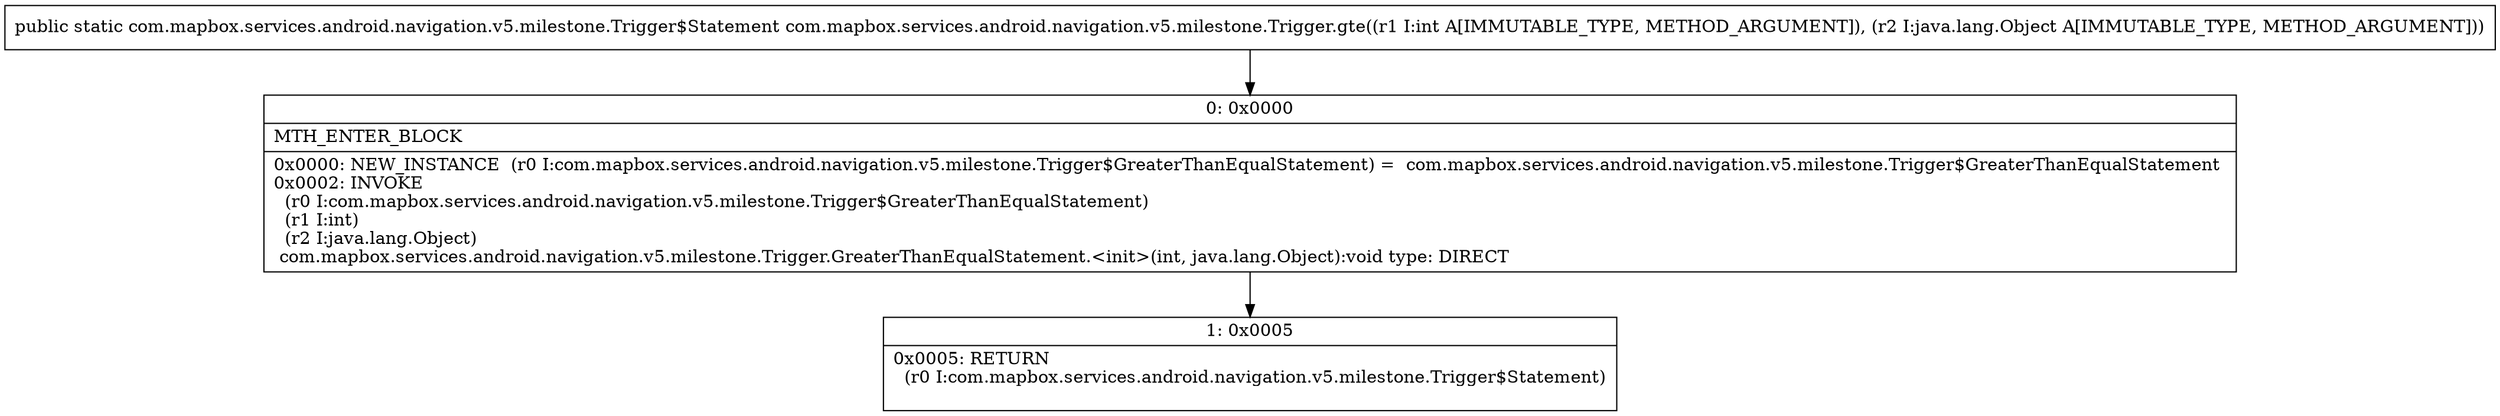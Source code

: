 digraph "CFG forcom.mapbox.services.android.navigation.v5.milestone.Trigger.gte(ILjava\/lang\/Object;)Lcom\/mapbox\/services\/android\/navigation\/v5\/milestone\/Trigger$Statement;" {
Node_0 [shape=record,label="{0\:\ 0x0000|MTH_ENTER_BLOCK\l|0x0000: NEW_INSTANCE  (r0 I:com.mapbox.services.android.navigation.v5.milestone.Trigger$GreaterThanEqualStatement) =  com.mapbox.services.android.navigation.v5.milestone.Trigger$GreaterThanEqualStatement \l0x0002: INVOKE  \l  (r0 I:com.mapbox.services.android.navigation.v5.milestone.Trigger$GreaterThanEqualStatement)\l  (r1 I:int)\l  (r2 I:java.lang.Object)\l com.mapbox.services.android.navigation.v5.milestone.Trigger.GreaterThanEqualStatement.\<init\>(int, java.lang.Object):void type: DIRECT \l}"];
Node_1 [shape=record,label="{1\:\ 0x0005|0x0005: RETURN  \l  (r0 I:com.mapbox.services.android.navigation.v5.milestone.Trigger$Statement)\l \l}"];
MethodNode[shape=record,label="{public static com.mapbox.services.android.navigation.v5.milestone.Trigger$Statement com.mapbox.services.android.navigation.v5.milestone.Trigger.gte((r1 I:int A[IMMUTABLE_TYPE, METHOD_ARGUMENT]), (r2 I:java.lang.Object A[IMMUTABLE_TYPE, METHOD_ARGUMENT])) }"];
MethodNode -> Node_0;
Node_0 -> Node_1;
}

